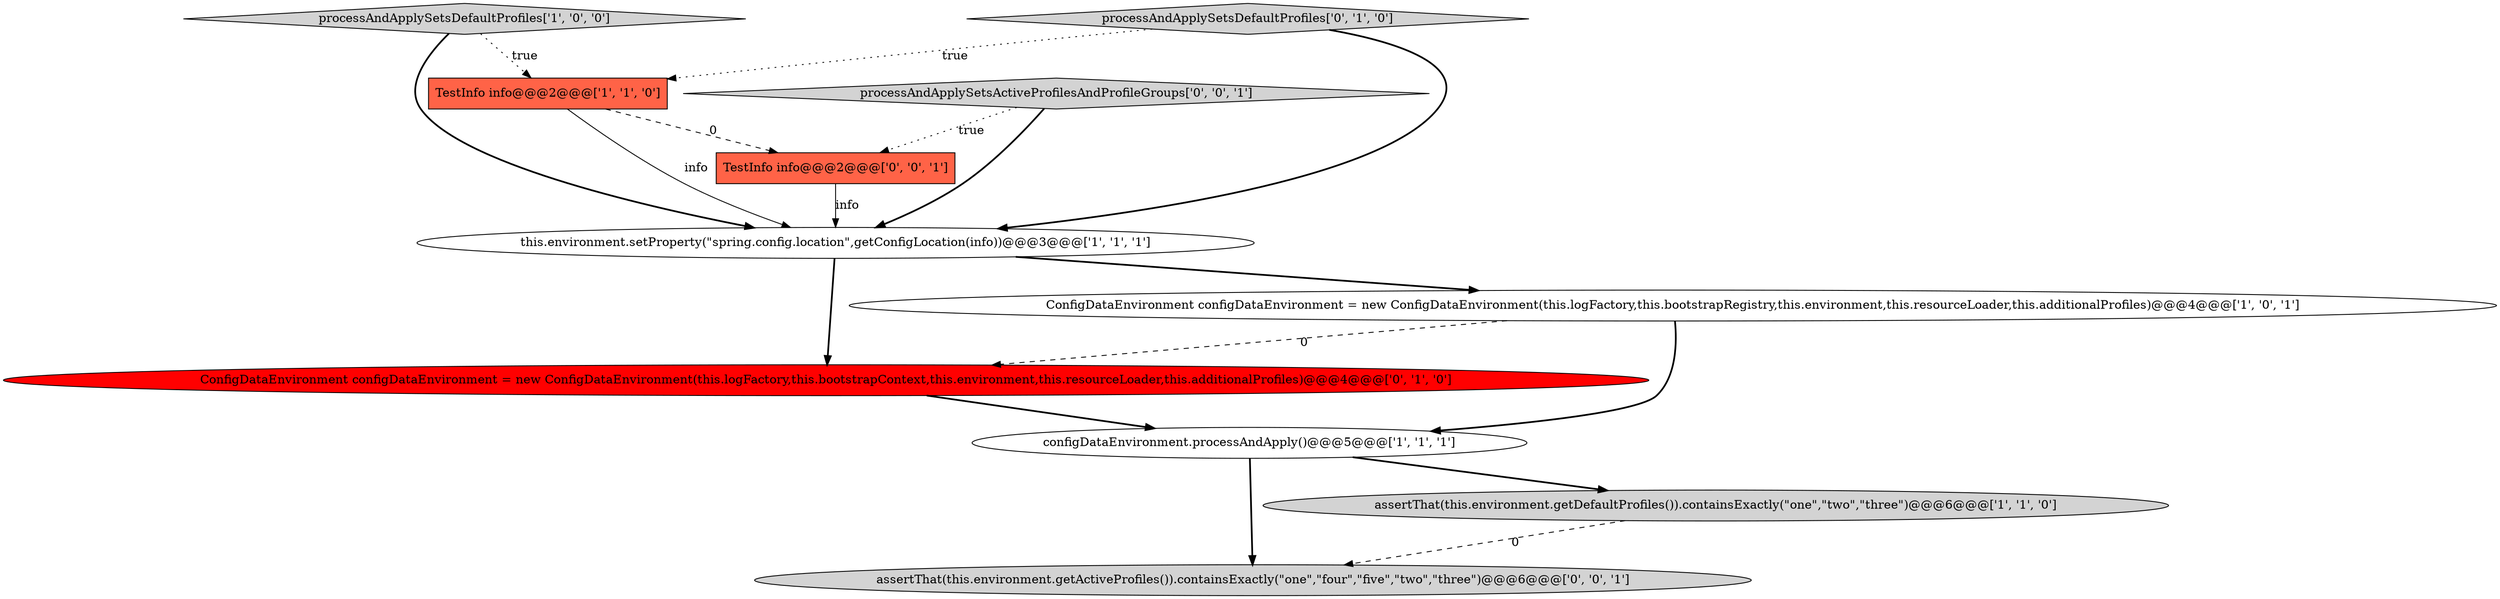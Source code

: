 digraph {
8 [style = filled, label = "assertThat(this.environment.getActiveProfiles()).containsExactly(\"one\",\"four\",\"five\",\"two\",\"three\")@@@6@@@['0', '0', '1']", fillcolor = lightgray, shape = ellipse image = "AAA0AAABBB3BBB"];
1 [style = filled, label = "processAndApplySetsDefaultProfiles['1', '0', '0']", fillcolor = lightgray, shape = diamond image = "AAA0AAABBB1BBB"];
0 [style = filled, label = "assertThat(this.environment.getDefaultProfiles()).containsExactly(\"one\",\"two\",\"three\")@@@6@@@['1', '1', '0']", fillcolor = lightgray, shape = ellipse image = "AAA0AAABBB1BBB"];
5 [style = filled, label = "configDataEnvironment.processAndApply()@@@5@@@['1', '1', '1']", fillcolor = white, shape = ellipse image = "AAA0AAABBB1BBB"];
9 [style = filled, label = "TestInfo info@@@2@@@['0', '0', '1']", fillcolor = tomato, shape = box image = "AAA0AAABBB3BBB"];
10 [style = filled, label = "processAndApplySetsActiveProfilesAndProfileGroups['0', '0', '1']", fillcolor = lightgray, shape = diamond image = "AAA0AAABBB3BBB"];
7 [style = filled, label = "ConfigDataEnvironment configDataEnvironment = new ConfigDataEnvironment(this.logFactory,this.bootstrapContext,this.environment,this.resourceLoader,this.additionalProfiles)@@@4@@@['0', '1', '0']", fillcolor = red, shape = ellipse image = "AAA1AAABBB2BBB"];
3 [style = filled, label = "ConfigDataEnvironment configDataEnvironment = new ConfigDataEnvironment(this.logFactory,this.bootstrapRegistry,this.environment,this.resourceLoader,this.additionalProfiles)@@@4@@@['1', '0', '1']", fillcolor = white, shape = ellipse image = "AAA0AAABBB1BBB"];
4 [style = filled, label = "this.environment.setProperty(\"spring.config.location\",getConfigLocation(info))@@@3@@@['1', '1', '1']", fillcolor = white, shape = ellipse image = "AAA0AAABBB1BBB"];
6 [style = filled, label = "processAndApplySetsDefaultProfiles['0', '1', '0']", fillcolor = lightgray, shape = diamond image = "AAA0AAABBB2BBB"];
2 [style = filled, label = "TestInfo info@@@2@@@['1', '1', '0']", fillcolor = tomato, shape = box image = "AAA0AAABBB1BBB"];
0->8 [style = dashed, label="0"];
4->3 [style = bold, label=""];
6->4 [style = bold, label=""];
1->4 [style = bold, label=""];
3->5 [style = bold, label=""];
7->5 [style = bold, label=""];
5->8 [style = bold, label=""];
6->2 [style = dotted, label="true"];
9->4 [style = solid, label="info"];
5->0 [style = bold, label=""];
2->4 [style = solid, label="info"];
1->2 [style = dotted, label="true"];
10->9 [style = dotted, label="true"];
3->7 [style = dashed, label="0"];
2->9 [style = dashed, label="0"];
4->7 [style = bold, label=""];
10->4 [style = bold, label=""];
}

